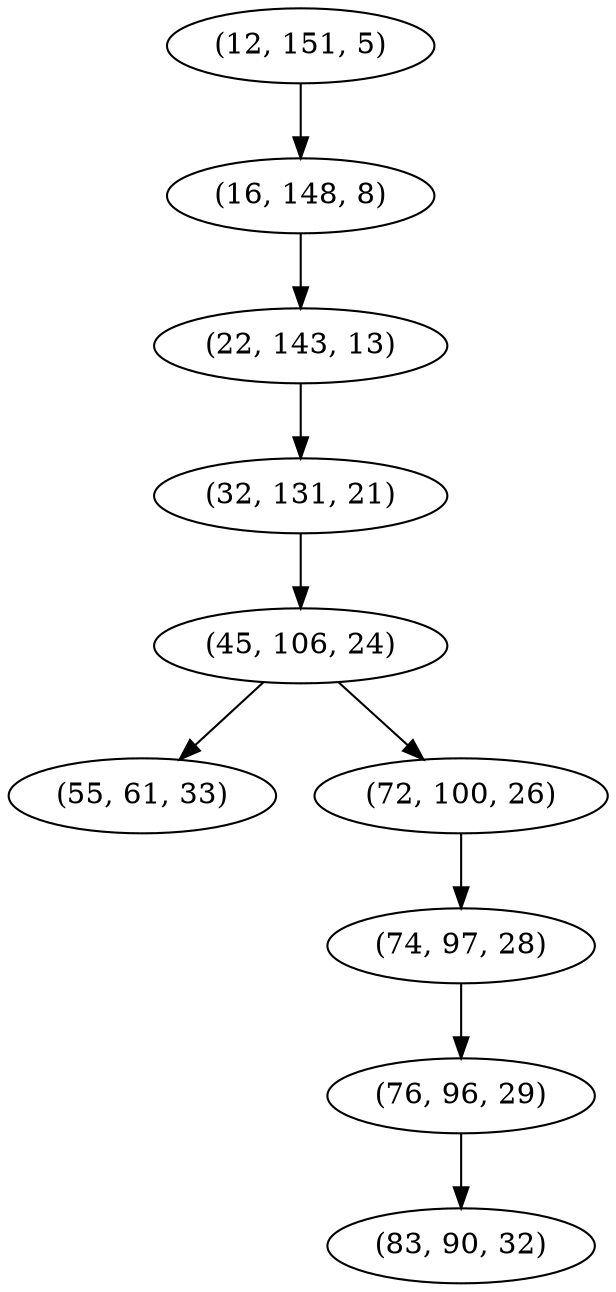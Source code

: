 digraph tree {
    "(12, 151, 5)";
    "(16, 148, 8)";
    "(22, 143, 13)";
    "(32, 131, 21)";
    "(45, 106, 24)";
    "(55, 61, 33)";
    "(72, 100, 26)";
    "(74, 97, 28)";
    "(76, 96, 29)";
    "(83, 90, 32)";
    "(12, 151, 5)" -> "(16, 148, 8)";
    "(16, 148, 8)" -> "(22, 143, 13)";
    "(22, 143, 13)" -> "(32, 131, 21)";
    "(32, 131, 21)" -> "(45, 106, 24)";
    "(45, 106, 24)" -> "(55, 61, 33)";
    "(45, 106, 24)" -> "(72, 100, 26)";
    "(72, 100, 26)" -> "(74, 97, 28)";
    "(74, 97, 28)" -> "(76, 96, 29)";
    "(76, 96, 29)" -> "(83, 90, 32)";
}
